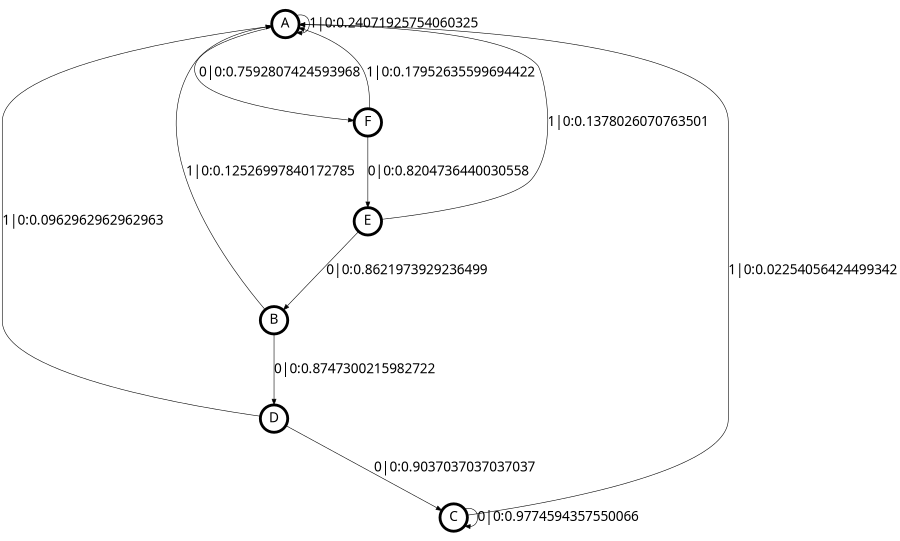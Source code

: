 digraph  {
size = "6,8.5";
ratio = "fill";
node
[shape = circle];
node [fontsize = 24];
node [penwidth = 5];
edge [fontsize = 24];
node [fontname = "CMU Serif Roman"];
graph [fontname = "CMU Serif Roman"];
edge [fontname = "CMU Serif Roman"];
A -> A [label = "1|0:0.24071925754060325\l"];
A -> F [label = "0|0:0.7592807424593968\l"];
B -> A [label = "1|0:0.12526997840172785\l"];
B -> D [label = "0|0:0.8747300215982722\l"];
C -> A [label = "1|0:0.02254056424499342\l"];
C -> C [label = "0|0:0.9774594357550066\l"];
D -> A [label = "1|0:0.0962962962962963\l"];
D -> C [label = "0|0:0.9037037037037037\l"];
E -> A [label = "1|0:0.1378026070763501\l"];
E -> B [label = "0|0:0.8621973929236499\l"];
F -> A [label = "1|0:0.17952635599694422\l"];
F -> E [label = "0|0:0.8204736440030558\l"];
}